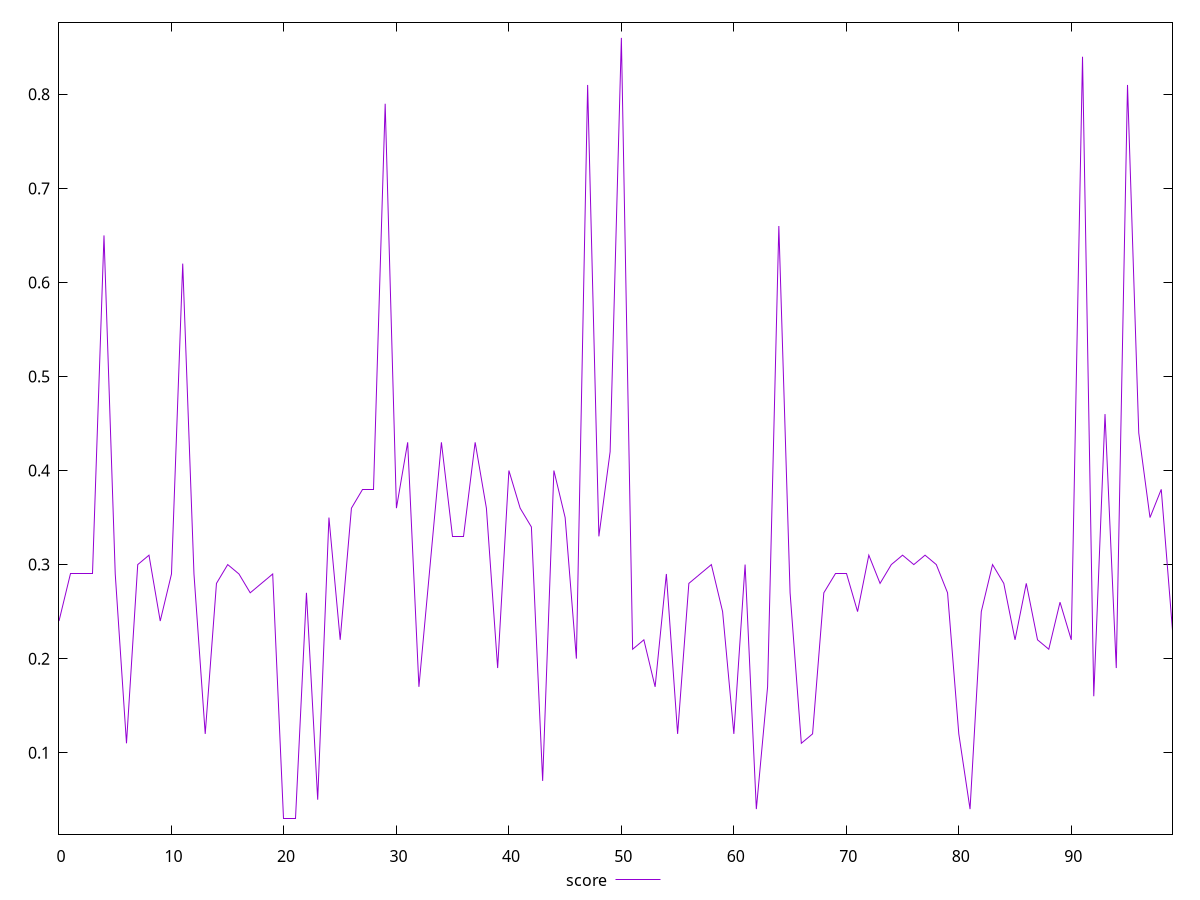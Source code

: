 reset

$score <<EOF
0 0.24
1 0.29
2 0.29
3 0.29
4 0.65
5 0.29
6 0.11
7 0.3
8 0.31
9 0.24
10 0.29
11 0.62
12 0.29
13 0.12
14 0.28
15 0.3
16 0.29
17 0.27
18 0.28
19 0.29
20 0.03
21 0.03
22 0.27
23 0.05
24 0.35
25 0.22
26 0.36
27 0.38
28 0.38
29 0.79
30 0.36
31 0.43
32 0.17
33 0.3
34 0.43
35 0.33
36 0.33
37 0.43
38 0.36
39 0.19
40 0.4
41 0.36
42 0.34
43 0.07
44 0.4
45 0.35
46 0.2
47 0.81
48 0.33
49 0.42
50 0.86
51 0.21
52 0.22
53 0.17
54 0.29
55 0.12
56 0.28
57 0.29
58 0.3
59 0.25
60 0.12
61 0.3
62 0.04
63 0.17
64 0.66
65 0.27
66 0.11
67 0.12
68 0.27
69 0.29
70 0.29
71 0.25
72 0.31
73 0.28
74 0.3
75 0.31
76 0.3
77 0.31
78 0.3
79 0.27
80 0.12
81 0.04
82 0.25
83 0.3
84 0.28
85 0.22
86 0.28
87 0.22
88 0.21
89 0.26
90 0.22
91 0.84
92 0.16
93 0.46
94 0.19
95 0.81
96 0.44
97 0.35
98 0.38
99 0.23
EOF

set key outside below
set xrange [0:99]
set yrange [0.013399999999999999:0.8765999999999999]
set trange [0.013399999999999999:0.8765999999999999]
set terminal svg size 640, 500 enhanced background rgb 'white'
set output "reprap/first-meaningful-paint/samples/pages+cached+noexternal+nomedia/score/values.svg"

plot $score title "score" with line

reset
